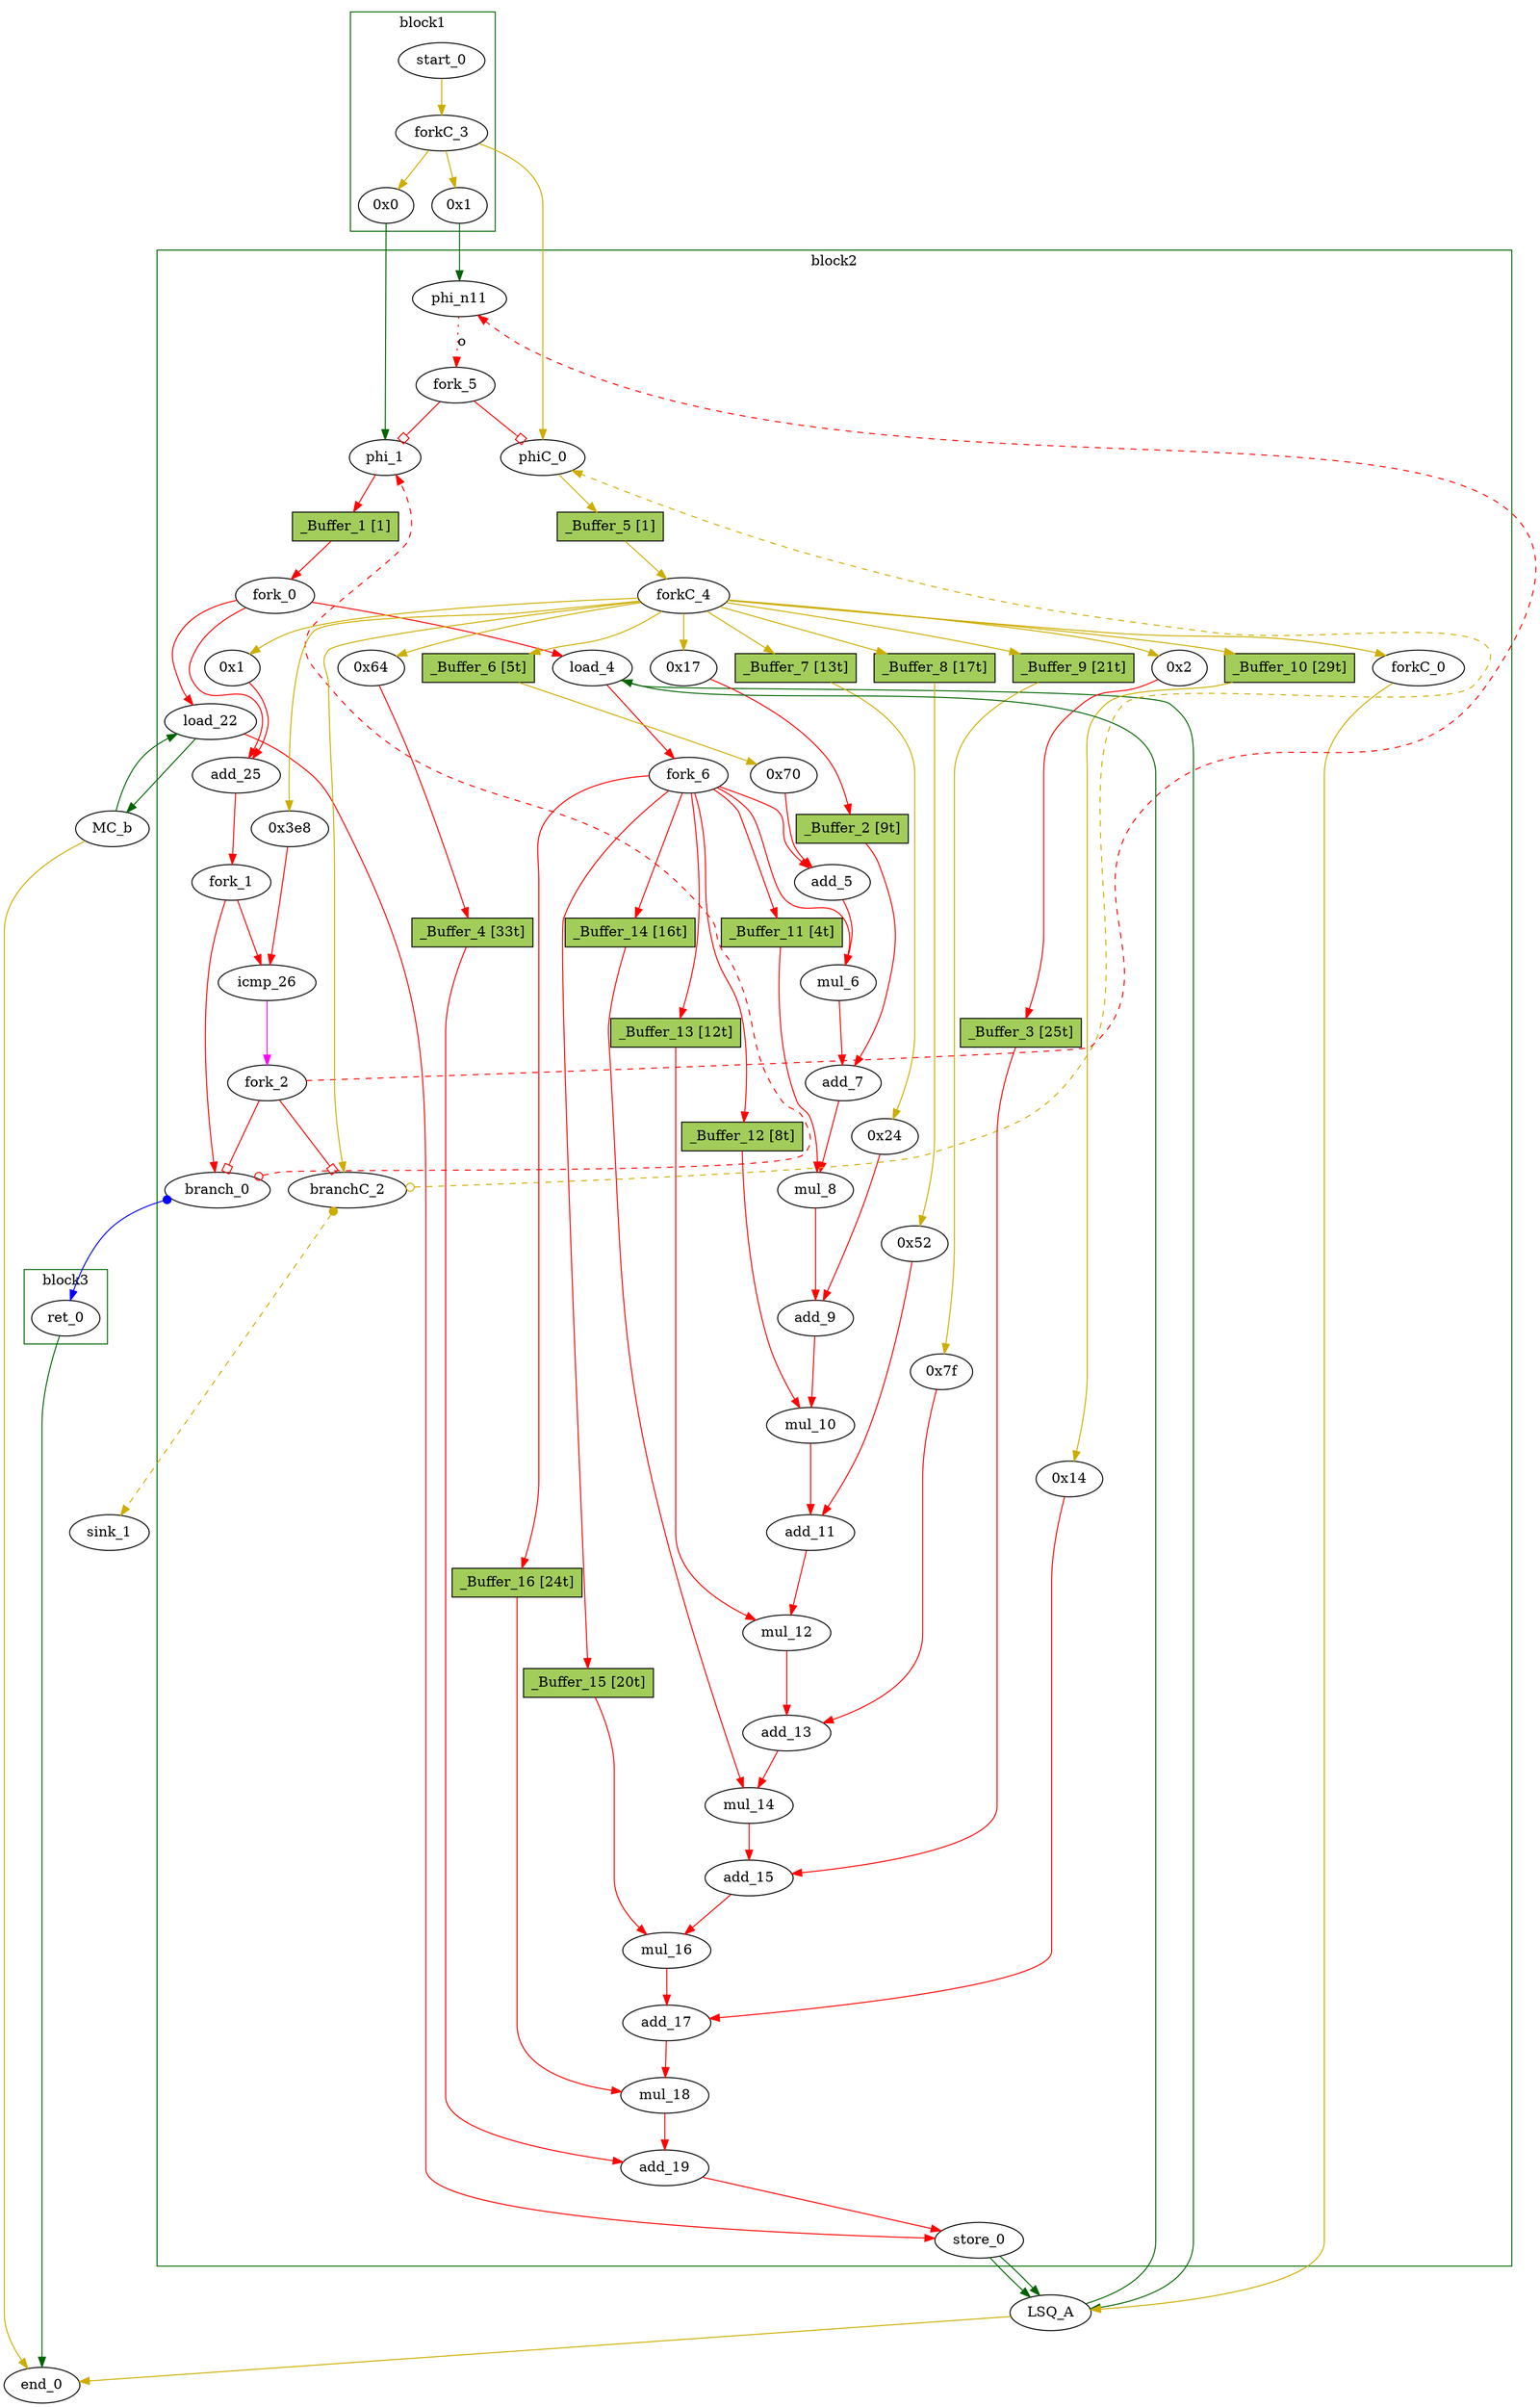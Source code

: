 // Number of blocks: 67
// Number of channels: 114
Digraph G {

  // Blocks
subgraph cluster_1 {
color = "darkgreen"
label = "block1"
  cst_0 [type=Constant, in="in1:32", out="out1:32", bbID = 1, value="0x0", label="0x0",  shape=oval];
  start_0 [type=Entry, in="in1:0", out="out1:0", bbID = 1,  shape=oval];
  cst_11 [type=Constant, in="in1:32", out="out1:32", bbID = 1, value="0x1", label="0x1",  shape=oval];
  forkC_3 [type=Fork, in="in1:0", out="out1:0 out2:0 out3:0", bbID = 1,  shape=oval];
}
subgraph cluster_2 {
color = "darkgreen"
label = "block2"
  phi_1 [type=Mux, in="in1?:1 in2:32 in3:32", out="out1:32", delay=0.366, bbID = 2,  shape=oval];
  load_4 [type=Operator, in="in1:32 in2:32", out="out1:32 out2:32", op = "lsq_load_op", latency=5, bbID = 2, portID = 0, offset = 0, retimingDiff=5,  shape=oval];
  cst_1 [type=Constant, in="in1:32", out="out1:32", bbID = 2, value="0x70", label="0x70", retimingDiff=6,  shape=oval];
  add_5 [type=Operator, in="in1:32 in2:32", out="out1:32", op = "add_op", delay=1.693, bbID = 2, retimingDiff=6,  shape=oval];
  mul_6 [type=Operator, in="in1:32 in2:32", out="out1:32", op = "mul_op", latency=4, bbID = 2, retimingDiff=4,  shape=oval];
  cst_2 [type=Constant, in="in1:32", out="out1:32", bbID = 2, value="0x17", label="0x17", retimingDiff=1,  shape=oval];
  add_7 [type=Operator, in="in1:32 in2:32", out="out1:32", op = "add_op", delay=1.693, bbID = 2, retimingDiff=10,  shape=oval];
  mul_8 [type=Operator, in="in1:32 in2:32", out="out1:32", op = "mul_op", latency=4, bbID = 2, retimingDiff=4,  shape=oval];
  cst_3 [type=Constant, in="in1:32", out="out1:32", bbID = 2, value="0x24", label="0x24", retimingDiff=14,  shape=oval];
  add_9 [type=Operator, in="in1:32 in2:32", out="out1:32", op = "add_op", delay=1.693, bbID = 2, retimingDiff=14,  shape=oval];
  mul_10 [type=Operator, in="in1:32 in2:32", out="out1:32", op = "mul_op", latency=4, bbID = 2, retimingDiff=4,  shape=oval];
  cst_4 [type=Constant, in="in1:32", out="out1:32", bbID = 2, value="0x52", label="0x52", retimingDiff=18,  shape=oval];
  add_11 [type=Operator, in="in1:32 in2:32", out="out1:32", op = "add_op", delay=1.693, bbID = 2, retimingDiff=18,  shape=oval];
  mul_12 [type=Operator, in="in1:32 in2:32", out="out1:32", op = "mul_op", latency=4, bbID = 2, retimingDiff=4,  shape=oval];
  cst_5 [type=Constant, in="in1:32", out="out1:32", bbID = 2, value="0x7f", label="0x7f", retimingDiff=22,  shape=oval];
  add_13 [type=Operator, in="in1:32 in2:32", out="out1:32", op = "add_op", delay=1.693, bbID = 2, retimingDiff=22,  shape=oval];
  mul_14 [type=Operator, in="in1:32 in2:32", out="out1:32", op = "mul_op", latency=4, bbID = 2, retimingDiff=4,  shape=oval];
  cst_6 [type=Constant, in="in1:32", out="out1:32", bbID = 2, value="0x2", label="0x2", retimingDiff=1,  shape=oval];
  add_15 [type=Operator, in="in1:32 in2:32", out="out1:32", op = "add_op", delay=1.693, bbID = 2, retimingDiff=26,  shape=oval];
  mul_16 [type=Operator, in="in1:32 in2:32", out="out1:32", op = "mul_op", latency=4, bbID = 2, retimingDiff=4,  shape=oval];
  cst_7 [type=Constant, in="in1:32", out="out1:32", bbID = 2, value="0x14", label="0x14", retimingDiff=30,  shape=oval];
  add_17 [type=Operator, in="in1:32 in2:32", out="out1:32", op = "add_op", delay=1.693, bbID = 2, retimingDiff=30,  shape=oval];
  mul_18 [type=Operator, in="in1:32 in2:32", out="out1:32", op = "mul_op", latency=4, bbID = 2, retimingDiff=4,  shape=oval];
  cst_8 [type=Constant, in="in1:32", out="out1:32", bbID = 2, value="0x64", label="0x64", retimingDiff=1,  shape=oval];
  add_19 [type=Operator, in="in1:32 in2:32", out="out1:32", op = "add_op", delay=1.693, bbID = 2, retimingDiff=34,  shape=oval];
  load_22 [type=Operator, in="in1:32 in2:32", out="out1:32 out2:32", op = "mc_load_op", latency=2, bbID = 2, portID = 0, offset = 0, retimingDiff=2,  shape=oval];
  store_0 [type=Operator, in="in1:32 in2:32", out="out1:32 out2:32", op = "lsq_store_op", bbID = 2, portID = 0, offset = 1,  shape=oval];
  cst_9 [type=Constant, in="in1:32", out="out1:32", bbID = 2, value="0x1", label="0x1", retimingDiff=1,  shape=oval];
  add_25 [type=Operator, in="in1:32 in2:32", out="out1:32", op = "add_op", delay=1.693, bbID = 2, retimingDiff=1,  shape=oval];
  cst_10 [type=Constant, in="in1:32", out="out1:32", bbID = 2, value="0x3e8", label="0x3e8", retimingDiff=1,  shape=oval];
  icmp_26 [type=Operator, in="in1:32 in2:32", out="out1:1", op = "icmp_ult_op", delay=1.53, bbID = 2, retimingDiff=1,  shape=oval];
  forkC_0 [type=Fork, in="in1:0", out="out1:0", bbID = 2, retimingDiff=1,  shape=oval];
  phiC_0 [type=Mux, in="in1?:1 in2:0 in3:0", out="out1:0", delay=0.166, bbID = 2,  shape=oval];
  branch_0 [type=Branch, in="in1:32 in2?:1*i", out="out1+:32 out2-:32", bbID = 2, retimingDiff=1,  shape=oval];
  phi_n11 [type=Merge, in="in1:32 in2:32*i", out="out1:32", delay=0.366, bbID = 2,  shape=oval];
  branchC_2 [type=Branch, in="in1:0 in2?:1*i", out="out1+:0 out2-:0", bbID = 2, retimingDiff=1,  shape=oval];
  fork_0 [type=Fork, in="in1:32", out="out1:32 out2:32 out3:32", bbID = 2, retimingDiff=1,  shape=oval];
  fork_1 [type=Fork, in="in1:32", out="out1:32 out2:32", bbID = 2, retimingDiff=1,  shape=oval];
  fork_2 [type=Fork, in="in1:32", out="out1:32 out2:32 out3:32", bbID = 2, retimingDiff=1,  shape=oval];
  forkC_4 [type=Fork, in="in1:0", out="out1:0 out2:0 out3:0 out4:0 out5:0 out6:0 out7:0 out8:0 out9:0 out10:0 out11:0 out12:0", bbID = 2, retimingDiff=1,  shape=oval];
  fork_5 [type=Fork, in="in1:32", out="out1:32 out2:32", bbID = 2,  shape=oval];
  fork_6 [type=Fork, in="in1:32", out="out1:32 out2:32 out3:32 out4:32 out5:32 out6:32 out7:32 out8:32", bbID = 2, retimingDiff=6,  shape=oval];
  _Buffer_1 [type=Buffer, in="in1:32", out="out1:32", bbID = 2, slots=1, transparent=false, label="_Buffer_1 [1]",  shape=box, style=filled, fillcolor=darkolivegreen3, height = 0.4];
  _Buffer_2 [type=Buffer, in="in1:32", out="out1:32", bbID = 2, slots=9, transparent=true, label="_Buffer_2 [9t]",  shape=box, style=filled, fillcolor=darkolivegreen3, height = 0.4];
  _Buffer_3 [type=Buffer, in="in1:32", out="out1:32", bbID = 2, slots=25, transparent=true, label="_Buffer_3 [25t]",  shape=box, style=filled, fillcolor=darkolivegreen3, height = 0.4];
  _Buffer_4 [type=Buffer, in="in1:32", out="out1:32", bbID = 2, slots=33, transparent=true, label="_Buffer_4 [33t]",  shape=box, style=filled, fillcolor=darkolivegreen3, height = 0.4];
  _Buffer_5 [type=Buffer, in="in1:0", out="out1:0", bbID = 2, slots=1, transparent=false, label="_Buffer_5 [1]",  shape=box, style=filled, fillcolor=darkolivegreen3, height = 0.4];
  _Buffer_6 [type=Buffer, in="in1:0", out="out1:0", bbID = 2, slots=5, transparent=true, label="_Buffer_6 [5t]",  shape=box, style=filled, fillcolor=darkolivegreen3, height = 0.4];
  _Buffer_7 [type=Buffer, in="in1:0", out="out1:0", bbID = 2, slots=13, transparent=true, label="_Buffer_7 [13t]",  shape=box, style=filled, fillcolor=darkolivegreen3, height = 0.4];
  _Buffer_8 [type=Buffer, in="in1:0", out="out1:0", bbID = 2, slots=17, transparent=true, label="_Buffer_8 [17t]",  shape=box, style=filled, fillcolor=darkolivegreen3, height = 0.4];
  _Buffer_9 [type=Buffer, in="in1:0", out="out1:0", bbID = 2, slots=21, transparent=true, label="_Buffer_9 [21t]",  shape=box, style=filled, fillcolor=darkolivegreen3, height = 0.4];
  _Buffer_10 [type=Buffer, in="in1:0", out="out1:0", bbID = 2, slots=29, transparent=true, label="_Buffer_10 [29t]",  shape=box, style=filled, fillcolor=darkolivegreen3, height = 0.4];
  _Buffer_11 [type=Buffer, in="in1:32", out="out1:32", bbID = 2, slots=4, transparent=true, label="_Buffer_11 [4t]",  shape=box, style=filled, fillcolor=darkolivegreen3, height = 0.4];
  _Buffer_12 [type=Buffer, in="in1:32", out="out1:32", bbID = 2, slots=8, transparent=true, label="_Buffer_12 [8t]",  shape=box, style=filled, fillcolor=darkolivegreen3, height = 0.4];
  _Buffer_13 [type=Buffer, in="in1:32", out="out1:32", bbID = 2, slots=12, transparent=true, label="_Buffer_13 [12t]",  shape=box, style=filled, fillcolor=darkolivegreen3, height = 0.4];
  _Buffer_14 [type=Buffer, in="in1:32", out="out1:32", bbID = 2, slots=16, transparent=true, label="_Buffer_14 [16t]",  shape=box, style=filled, fillcolor=darkolivegreen3, height = 0.4];
  _Buffer_15 [type=Buffer, in="in1:32", out="out1:32", bbID = 2, slots=20, transparent=true, label="_Buffer_15 [20t]",  shape=box, style=filled, fillcolor=darkolivegreen3, height = 0.4];
  _Buffer_16 [type=Buffer, in="in1:32", out="out1:32", bbID = 2, slots=24, transparent=true, label="_Buffer_16 [24t]",  shape=box, style=filled, fillcolor=darkolivegreen3, height = 0.4];
}
subgraph cluster_3 {
color = "darkgreen"
label = "block3"
  ret_0 [type=Operator, in="in1:32", out="out1:32", op = "ret_op", bbID = 3,  shape=oval];
}
  LSQ_A [type=LSQ, in="in1:0*c0 in2:32*l0a in3:32*s0a in4:32*s0d", out="out1:32*l0d out2:0*e", bbID = 0, memory = "A", bbcount = 1, ldcount = 1, stcount = 1, fifoDepth = 32, numLoads = "{1}", numStores = "{1}", loadOffsets = "{{0;0;0;0;0;0;0;0;0;0;0;0;0;0;0;0;0;0;0;0;0;0;0;0;0;0;0;0;0;0;0;0}}", storeOffsets = "{{1;0;0;0;0;0;0;0;0;0;0;0;0;0;0;0;0;0;0;0;0;0;0;0;0;0;0;0;0;0;0;0}}", loadPorts = "{{0;0;0;0;0;0;0;0;0;0;0;0;0;0;0;0;0;0;0;0;0;0;0;0;0;0;0;0;0;0;0;0}}", storePorts = "{{0;0;0;0;0;0;0;0;0;0;0;0;0;0;0;0;0;0;0;0;0;0;0;0;0;0;0;0;0;0;0;0}}", ];
  MC_b [type=MC, in="in1:32*l0a", out="out1:32*l0d out2:0*e", bbID = 0, memory = "b", bbcount = 0, ldcount = 1, stcount = 0, ];
  sink_1 [type=Sink, in="in1:0", bbID = 0,  shape=oval];
  end_0 [type=Exit, in="in1:0*e in2:0*e in3:32", out="out1:32", bbID = 0,  shape=oval];

  // Channels
  cst_0 -> phi_1 [from=out1, to=in3, arrowhead=normal, color=darkgreen];
  start_0 -> forkC_3 [from=out1, to=in1, arrowhead=normal, color=gold3];
  cst_11 -> phi_n11 [from=out1, to=in1, arrowhead=normal, color=darkgreen];
  forkC_3 -> cst_0 [from=out1, to=in1, arrowhead=normal, color=gold3];
  forkC_3 -> cst_11 [from=out3, to=in1, arrowhead=normal, color=gold3];
  forkC_3 -> phiC_0 [from=out2, to=in3, arrowhead=normal, color=gold3];
  phi_1 -> _Buffer_1 [from=out1, to=in1, arrowhead=normal, color=red];
  load_4 -> fork_6 [from=out1, to=in1, arrowhead=normal, color=red];
  load_4 -> LSQ_A [from=out2, to=in2, arrowhead=normal, color=darkgreen];
  cst_1 -> add_5 [from=out1, to=in2, arrowhead=normal, color=red];
  add_5 -> mul_6 [from=out1, to=in1, arrowhead=normal, color=red];
  mul_6 -> add_7 [from=out1, to=in1, arrowhead=normal, color=red];
  cst_2 -> _Buffer_2 [from=out1, to=in1, arrowhead=normal, color=red];
  add_7 -> mul_8 [from=out1, to=in1, arrowhead=normal, color=red];
  mul_8 -> add_9 [from=out1, to=in1, arrowhead=normal, color=red];
  cst_3 -> add_9 [from=out1, to=in2, arrowhead=normal, color=red];
  add_9 -> mul_10 [from=out1, to=in1, arrowhead=normal, color=red];
  mul_10 -> add_11 [from=out1, to=in1, arrowhead=normal, color=red];
  cst_4 -> add_11 [from=out1, to=in2, arrowhead=normal, color=red];
  add_11 -> mul_12 [from=out1, to=in1, arrowhead=normal, color=red];
  mul_12 -> add_13 [from=out1, to=in1, arrowhead=normal, color=red];
  cst_5 -> add_13 [from=out1, to=in2, arrowhead=normal, color=red];
  add_13 -> mul_14 [from=out1, to=in1, arrowhead=normal, color=red];
  mul_14 -> add_15 [from=out1, to=in1, arrowhead=normal, color=red];
  cst_6 -> _Buffer_3 [from=out1, to=in1, arrowhead=normal, color=red];
  add_15 -> mul_16 [from=out1, to=in1, arrowhead=normal, color=red];
  mul_16 -> add_17 [from=out1, to=in1, arrowhead=normal, color=red];
  cst_7 -> add_17 [from=out1, to=in2, arrowhead=normal, color=red];
  add_17 -> mul_18 [from=out1, to=in1, arrowhead=normal, color=red];
  mul_18 -> add_19 [from=out1, to=in1, arrowhead=normal, color=red];
  cst_8 -> _Buffer_4 [from=out1, to=in1, arrowhead=normal, color=red];
  add_19 -> store_0 [from=out1, to=in1, arrowhead=normal, color=red];
  load_22 -> store_0 [from=out1, to=in2, arrowhead=normal, color=red];
  load_22 -> MC_b [from=out2, to=in1, arrowhead=normal, color=darkgreen];
  store_0 -> LSQ_A [from=out2, to=in3, arrowhead=normal, color=darkgreen];
  store_0 -> LSQ_A [from=out1, to=in4, arrowhead=normal, color=darkgreen];
  cst_9 -> add_25 [from=out1, to=in2, arrowhead=normal, color=red];
  add_25 -> fork_1 [from=out1, to=in1, arrowhead=normal, color=red];
  cst_10 -> icmp_26 [from=out1, to=in2, arrowhead=normal, color=red];
  icmp_26 -> fork_2 [from=out1, to=in1, arrowhead=normal, color=magenta];
  forkC_0 -> LSQ_A [from=out1, to=in1, arrowhead=normal, color=gold3];
  phiC_0 -> _Buffer_5 [from=out1, to=in1, arrowhead=normal, color=gold3];
  branch_0 -> phi_1 [from=out2, to=in2, dir=both, arrowtail=odot, arrowhead=normal, color=red, constraint=false, style=dashed, minlen = 3];
  branch_0 -> ret_0 [from=out1, to=in1, dir=both, arrowtail=dot, arrowhead=normal, color=blue];
  phi_n11 -> fork_5 [from=out1, to=in1, arrowhead=normal, color=red, slots=1, style=dotted, label="o", transparent=true];
  branchC_2 -> phiC_0 [from=out2, to=in2, dir=both, arrowtail=odot, arrowhead=normal, color=gold3, constraint=false, style=dashed, minlen = 3];
  branchC_2 -> sink_1 [from=out1, to=in1, dir=both, arrowtail=dot, arrowhead=normal, color=gold3, style=dashed, minlen = 3];
  fork_0 -> load_4 [from=out2, to=in2, arrowhead=normal, color=red];
  fork_0 -> load_22 [from=out3, to=in2, arrowhead=normal, color=red];
  fork_0 -> add_25 [from=out1, to=in1, arrowhead=normal, color=red];
  fork_1 -> icmp_26 [from=out1, to=in1, arrowhead=normal, color=red];
  fork_1 -> branch_0 [from=out2, to=in1, arrowhead=normal, color=red];
  fork_2 -> branch_0 [from=out1, to=in2, arrowhead=obox, color=red];
  fork_2 -> phi_n11 [from=out2, to=in2, arrowhead=normal, color=red, constraint=false, style=dashed, minlen = 3];
  fork_2 -> branchC_2 [from=out3, to=in2, arrowhead=obox, color=red];
  forkC_4 -> _Buffer_6 [from=out1, to=in1, arrowhead=normal, color=gold3];
  forkC_4 -> cst_2 [from=out3, to=in1, arrowhead=normal, color=gold3];
  forkC_4 -> _Buffer_7 [from=out4, to=in1, arrowhead=normal, color=gold3];
  forkC_4 -> _Buffer_8 [from=out5, to=in1, arrowhead=normal, color=gold3];
  forkC_4 -> _Buffer_9 [from=out6, to=in1, arrowhead=normal, color=gold3];
  forkC_4 -> cst_6 [from=out7, to=in1, arrowhead=normal, color=gold3];
  forkC_4 -> _Buffer_10 [from=out8, to=in1, arrowhead=normal, color=gold3];
  forkC_4 -> cst_8 [from=out9, to=in1, arrowhead=normal, color=gold3];
  forkC_4 -> cst_9 [from=out10, to=in1, arrowhead=normal, color=gold3];
  forkC_4 -> cst_10 [from=out11, to=in1, arrowhead=normal, color=gold3];
  forkC_4 -> forkC_0 [from=out12, to=in1, arrowhead=normal, color=gold3];
  forkC_4 -> branchC_2 [from=out2, to=in1, arrowhead=normal, color=gold3];
  fork_5 -> phi_1 [from=out1, to=in1, arrowhead=obox, color=red];
  fork_5 -> phiC_0 [from=out2, to=in1, arrowhead=obox, color=red];
  fork_6 -> add_5 [from=out1, to=in1, arrowhead=normal, color=red];
  fork_6 -> mul_6 [from=out2, to=in2, arrowhead=normal, color=red];
  fork_6 -> _Buffer_11 [from=out3, to=in1, arrowhead=normal, color=red];
  fork_6 -> _Buffer_12 [from=out4, to=in1, arrowhead=normal, color=red];
  fork_6 -> _Buffer_13 [from=out5, to=in1, arrowhead=normal, color=red];
  fork_6 -> _Buffer_14 [from=out6, to=in1, arrowhead=normal, color=red];
  fork_6 -> _Buffer_15 [from=out7, to=in1, arrowhead=normal, color=red];
  fork_6 -> _Buffer_16 [from=out8, to=in1, arrowhead=normal, color=red];
  ret_0 -> end_0 [from=out1, to=in3, arrowhead=normal, color=darkgreen];
  LSQ_A -> load_4 [from=out1, to=in1, arrowhead=normal, color=darkgreen];
  LSQ_A -> end_0 [from=out2, to=in1, arrowhead=normal, color=gold3];
  MC_b -> load_22 [from=out1, to=in1, arrowhead=normal, color=darkgreen];
  MC_b -> end_0 [from=out2, to=in2, arrowhead=normal, color=gold3];
  _Buffer_1 -> fork_0 [from=out1, to=in1, arrowhead=normal, color=red];
  _Buffer_2 -> add_7 [from=out1, to=in2, arrowhead=normal, color=red];
  _Buffer_3 -> add_15 [from=out1, to=in2, arrowhead=normal, color=red];
  _Buffer_4 -> add_19 [from=out1, to=in2, arrowhead=normal, color=red];
  _Buffer_5 -> forkC_4 [from=out1, to=in1, arrowhead=normal, color=gold3];
  _Buffer_6 -> cst_1 [from=out1, to=in1, arrowhead=normal, color=gold3];
  _Buffer_7 -> cst_3 [from=out1, to=in1, arrowhead=normal, color=gold3];
  _Buffer_8 -> cst_4 [from=out1, to=in1, arrowhead=normal, color=gold3];
  _Buffer_9 -> cst_5 [from=out1, to=in1, arrowhead=normal, color=gold3];
  _Buffer_10 -> cst_7 [from=out1, to=in1, arrowhead=normal, color=gold3];
  _Buffer_11 -> mul_8 [from=out1, to=in2, arrowhead=normal, color=red];
  _Buffer_12 -> mul_10 [from=out1, to=in2, arrowhead=normal, color=red];
  _Buffer_13 -> mul_12 [from=out1, to=in2, arrowhead=normal, color=red];
  _Buffer_14 -> mul_14 [from=out1, to=in2, arrowhead=normal, color=red];
  _Buffer_15 -> mul_16 [from=out1, to=in2, arrowhead=normal, color=red];
  _Buffer_16 -> mul_18 [from=out1, to=in2, arrowhead=normal, color=red];
}
